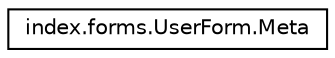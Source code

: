 digraph "Graphical Class Hierarchy"
{
  edge [fontname="Helvetica",fontsize="10",labelfontname="Helvetica",labelfontsize="10"];
  node [fontname="Helvetica",fontsize="10",shape=record];
  rankdir="LR";
  Node0 [label="index.forms.UserForm.Meta",height=0.2,width=0.4,color="black", fillcolor="white", style="filled",URL="$classindex_1_1forms_1_1UserForm_1_1Meta.html"];
}
